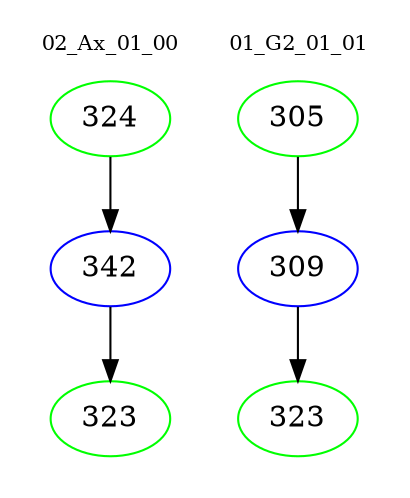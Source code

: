 digraph{
subgraph cluster_0 {
color = white
label = "02_Ax_01_00";
fontsize=10;
T0_324 [label="324", color="green"]
T0_324 -> T0_342 [color="black"]
T0_342 [label="342", color="blue"]
T0_342 -> T0_323 [color="black"]
T0_323 [label="323", color="green"]
}
subgraph cluster_1 {
color = white
label = "01_G2_01_01";
fontsize=10;
T1_305 [label="305", color="green"]
T1_305 -> T1_309 [color="black"]
T1_309 [label="309", color="blue"]
T1_309 -> T1_323 [color="black"]
T1_323 [label="323", color="green"]
}
}
